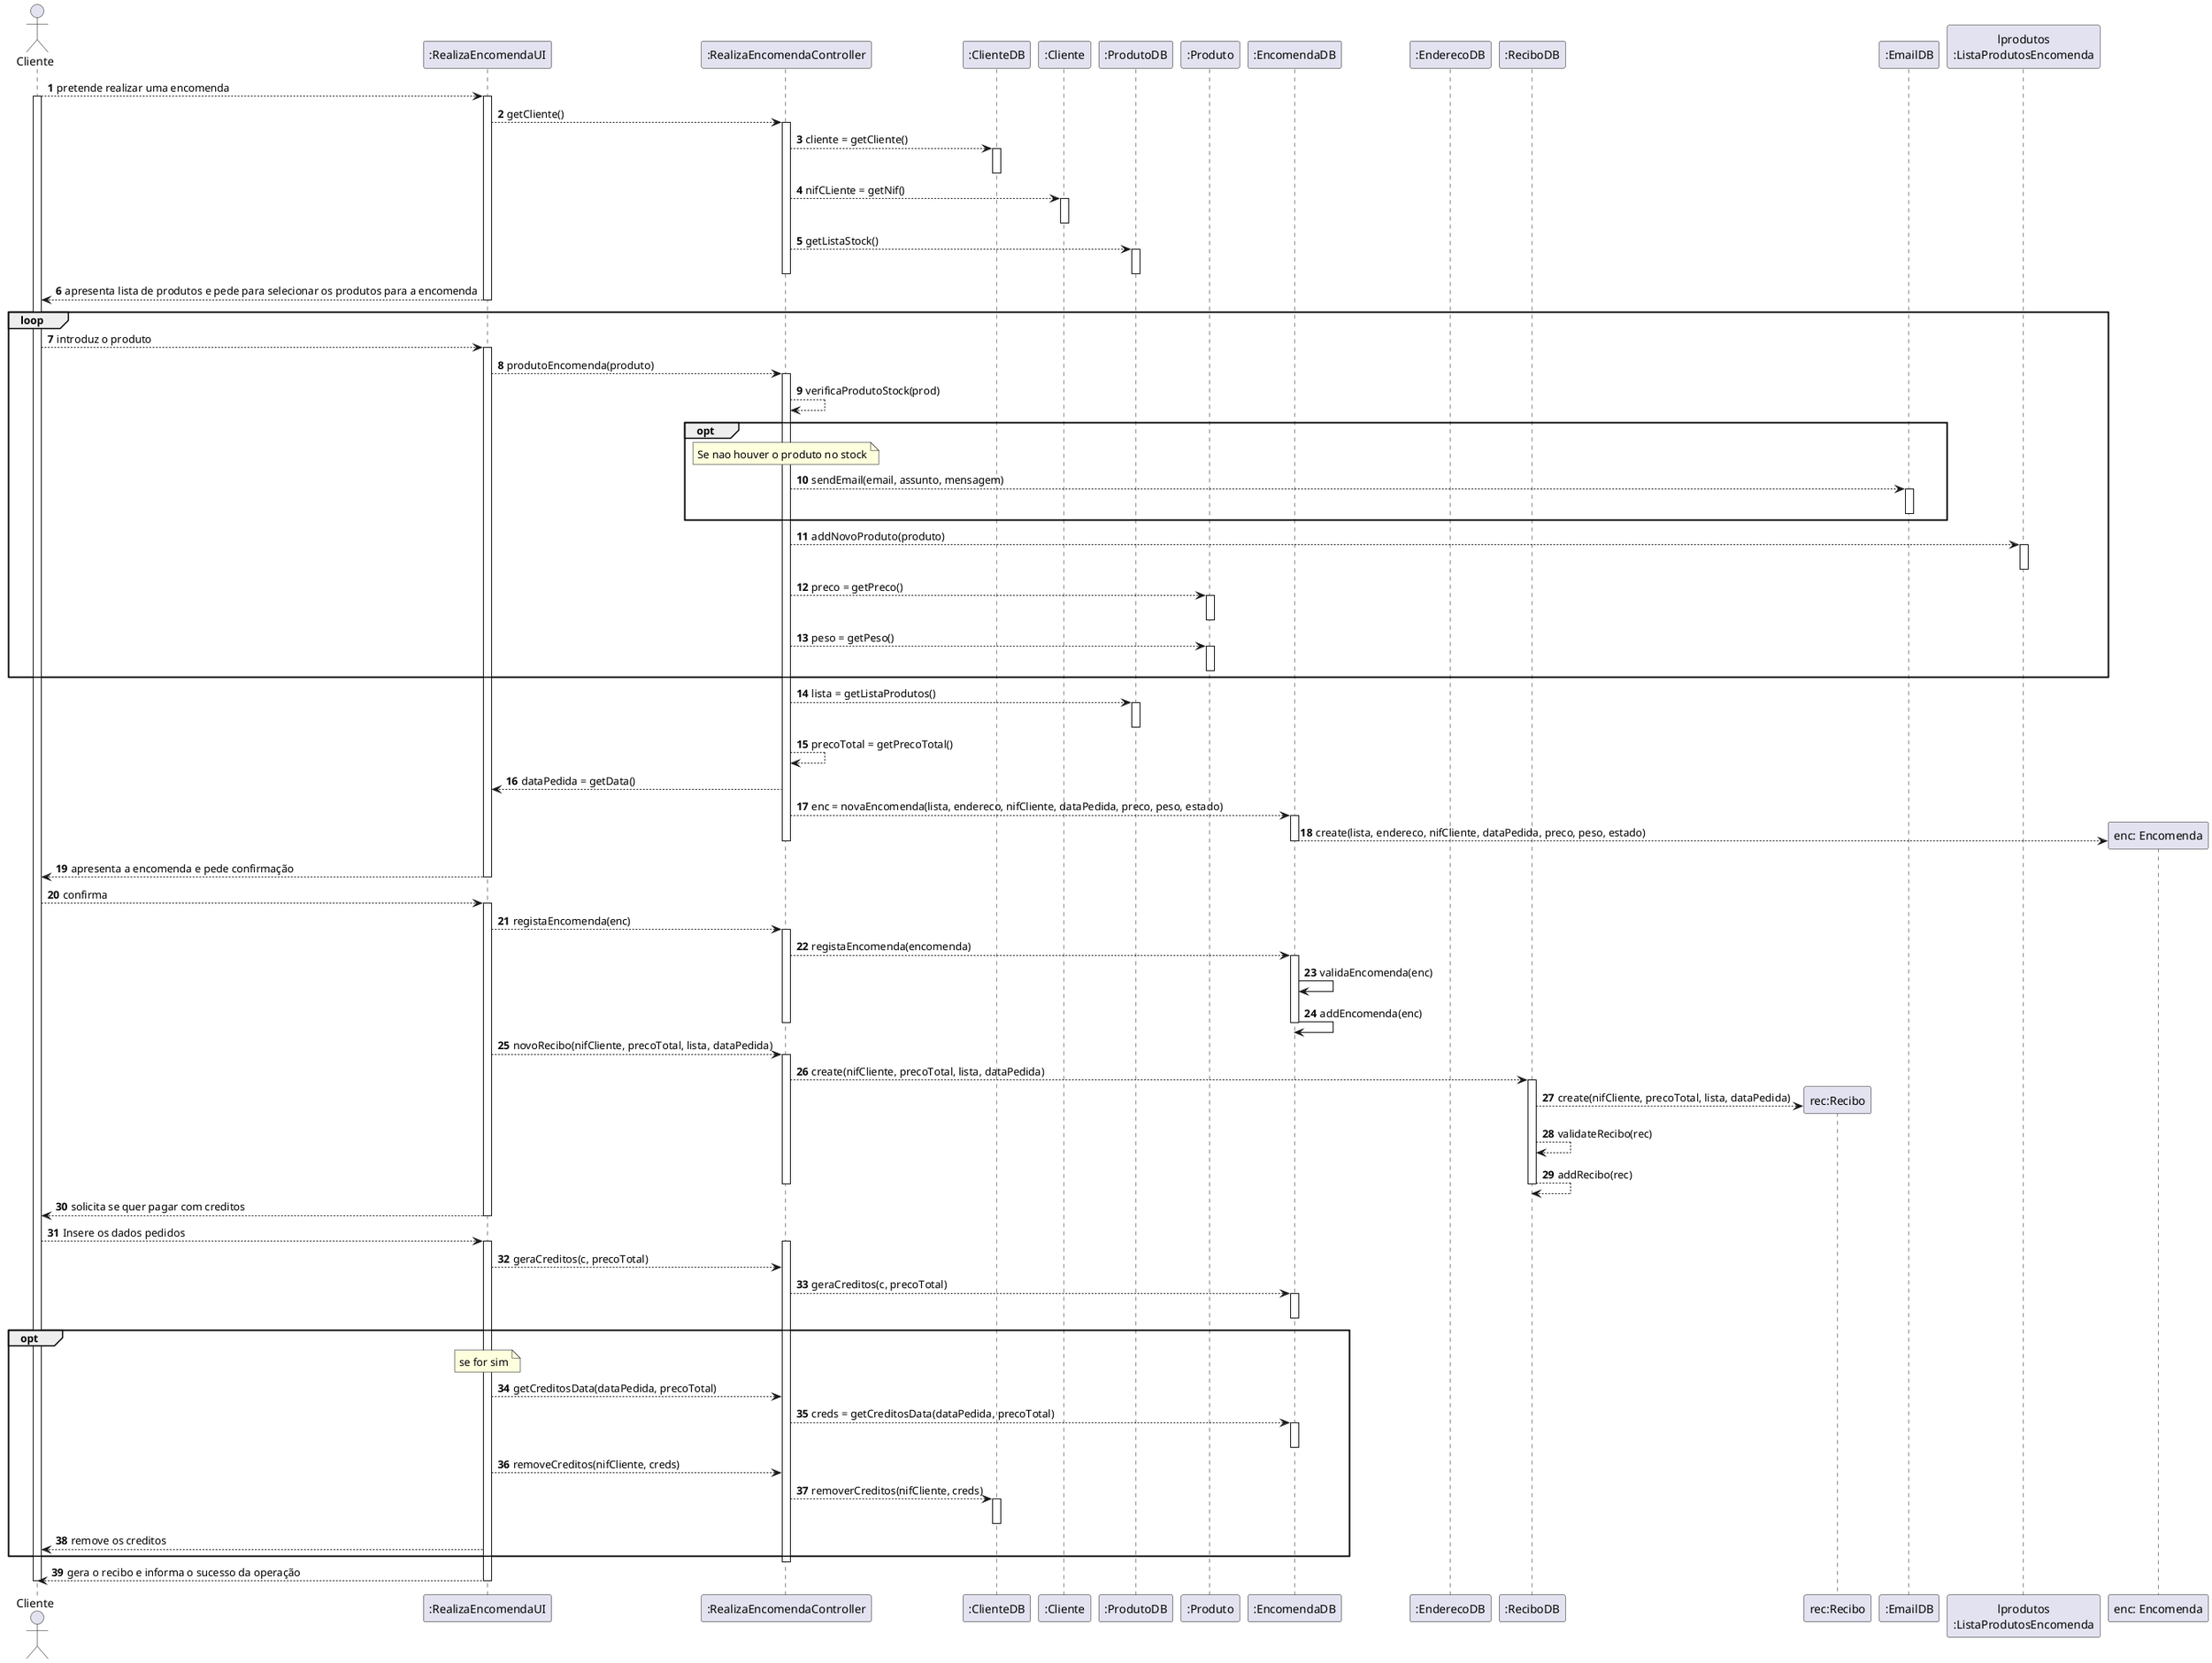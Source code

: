 @startuml
autonumber
'hide footbox
actor "Cliente" as CLI

participant ":RealizaEncomendaUI" as UI
participant ":RealizaEncomendaController" as CTRL
participant ":ClienteDB" as DH
participant ":Cliente" as CLIEN
participant ":ProdutoDB" as PDH
participant ":Produto" as PRO
participant ":EncomendaDB" as EDH
participant ":EnderecoDB" as END
participant ":ReciboDB" as RDH
participant "rec:Recibo" as REC
participant ":EmailDB" as EMDB
participant "lprodutos\n:ListaProdutosEncomenda" as LPROD
participant "enc: Encomenda" as ENC


CLI --> UI : pretende realizar uma encomenda
activate CLI
activate UI

UI --> CTRL : getCliente()
activate CTRL

CTRL --> DH : cliente = getCliente()
activate DH
deactivate DH

CTRL --> CLIEN : nifCLiente = getNif()
activate CLIEN
deactivate CLIEN

deactivate DH
CTRL --> PDH : getListaStock()
activate PDH
deactivate PDH

deactivate DH
deactivate CTRL

UI --> CLI : apresenta lista de produtos e pede para selecionar os produtos para a encomenda
deactivate UI


LOOP
CLI --> UI : introduz o produto
activate UI

UI --> CTRL : produtoEncomenda(produto)
activate CTRL

CTRL --> CTRL : verificaProdutoStock(prod)

OPT
note  over CTRL : Se nao houver o produto no stock

CTRL --> EMDB : sendEmail(email, assunto, mensagem)
activate EMDB
deactivate EMDB

END OPT


CTRL --> LPROD : addNovoProduto(produto)
activate LPROD

deactivate PDH
deactivate LPROD

CTRL --> PRO : preco = getPreco()
activate PRO
deactivate PRO

CTRL --> PRO : peso = getPeso()
activate PRO
deactivate PRO

END LOOP

CTRL --> PDH : lista = getListaProdutos()
activate PDH
deactivate PDH

CTRL --> CTRL : precoTotal = getPrecoTotal()

CTRL --> UI : dataPedida = getData()

CTRL --> EDH : enc = novaEncomenda(lista, endereco, nifCliente, dataPedida, preco, peso, estado)
activate EDH

EDH --> ENC ** : create(lista, endereco, nifCliente, dataPedida, preco, peso, estado)
deactivate EDH

deactivate CTRL

UI --> CLI : apresenta a encomenda e pede confirmação
deactivate UI

CLI --> UI : confirma
activate UI

UI --> CTRL : registaEncomenda(enc)
activate CTRL

CTRL --> EDH : registaEncomenda(encomenda)
activate EDH
EDH -> EDH : validaEncomenda(enc)
EDH -> EDH: addEncomenda(enc)
deactivate EDH

deactivate CTRL

UI --> CTRL : novoRecibo(nifCliente, precoTotal, lista, dataPedida)
activate CTRL

CTRL --> RDH : create(nifCliente, precoTotal, lista, dataPedida)
activate RDH

RDH --> REC ** : create(nifCliente, precoTotal, lista, dataPedida)

RDH --> RDH : validateRecibo(rec)

RDH --> RDH : addRecibo(rec)
deactivate RDH

deactivate CTRL

UI --> CLI : solicita se quer pagar com creditos
deactivate UI

CLI --> UI : Insere os dados pedidos
activate UI

activate CTRL
UI --> CTRL : geraCreditos(c, precoTotal)

CTRL --> EDH : geraCreditos(c, precoTotal)
activate EDH
deactivate EDH

OPT
note over UI : se for sim
UI --> CTRL : getCreditosData(dataPedida, precoTotal)

CTRL --> EDH : creds = getCreditosData(dataPedida, precoTotal)
activate EDH
deactivate EDH


UI --> CTRL: removeCreditos(nifCliente, creds)

CTRL --> DH : removerCreditos(nifCliente, creds)
activate DH

deactivate DH
UI --> CLI : remove os creditos

END OPT

deactivate CTRL
UI --> CLI: gera o recibo e informa o sucesso da operação
deactivate UI
deactivate CLI

@enduml